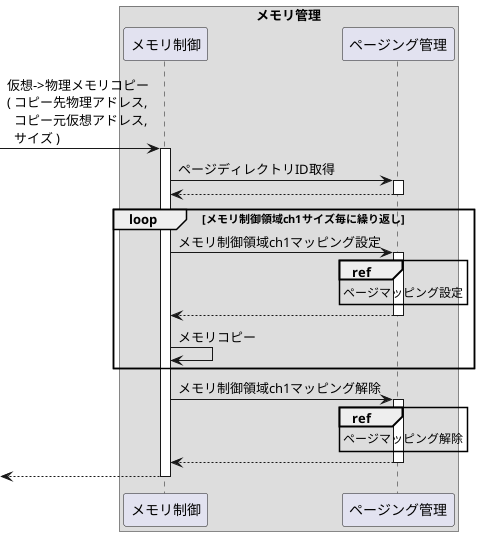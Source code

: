 @startuml

box "メモリ管理"
    participant "メモリ制御"     as ctrl
    participant "ページング管理" as page
end box

-> ctrl: 仮想->物理メモリコピー\n( コピー先物理アドレス,\n  コピー元仮想アドレス,\n  サイズ )
activate ctrl

ctrl -> page: ページディレクトリID取得
activate page
ctrl <-- page:
deactivate page

loop メモリ制御領域ch1サイズ毎に繰り返し
    ctrl -> page: メモリ制御領域ch1マッピング設定
    activate page
    ref over page: ページマッピング設定
    ctrl <-- page:
    deactivate page

    ctrl -> ctrl: メモリコピー
end loop

ctrl -> page: メモリ制御領域ch1マッピング解除
activate page
ref over page: ページマッピング解除
ctrl <-- page:
deactivate page

<-- ctrl:
deactivate ctrl

@enduml
